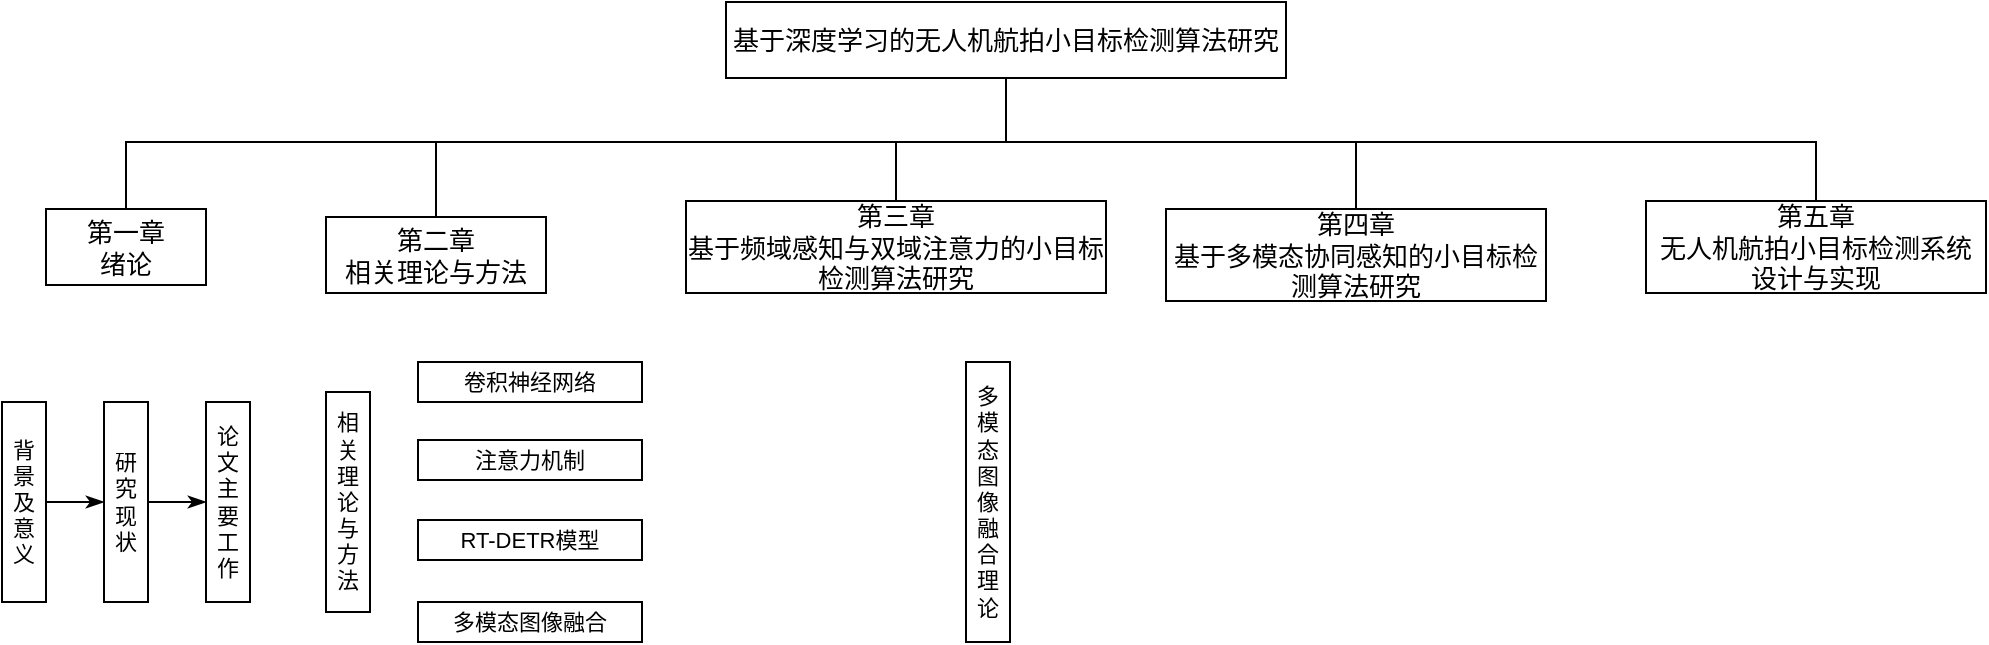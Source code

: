 <mxfile version="26.1.0">
  <diagram name="第 1 页" id="Jhno6EoJuBNA1dP3zVc-">
    <mxGraphModel dx="687" dy="347" grid="1" gridSize="10" guides="1" tooltips="1" connect="1" arrows="1" fold="1" page="1" pageScale="1" pageWidth="827" pageHeight="1169" math="0" shadow="0">
      <root>
        <mxCell id="0" />
        <mxCell id="1" parent="0" />
        <mxCell id="KadRHXHtFz8DXNSLYVAC-7" style="edgeStyle=orthogonalEdgeStyle;rounded=0;orthogonalLoop=1;jettySize=auto;html=1;entryX=0.5;entryY=0;entryDx=0;entryDy=0;endArrow=none;startFill=0;fontFamily=宋体;fontSize=13;" edge="1" parent="1" source="KadRHXHtFz8DXNSLYVAC-1" target="KadRHXHtFz8DXNSLYVAC-2">
          <mxGeometry relative="1" as="geometry">
            <Array as="points">
              <mxPoint x="720" y="390" />
              <mxPoint x="280" y="390" />
            </Array>
          </mxGeometry>
        </mxCell>
        <mxCell id="KadRHXHtFz8DXNSLYVAC-9" style="edgeStyle=orthogonalEdgeStyle;shape=connector;rounded=0;orthogonalLoop=1;jettySize=auto;html=1;entryX=0.5;entryY=0;entryDx=0;entryDy=0;strokeColor=default;align=center;verticalAlign=middle;fontFamily=宋体;fontSize=13;fontColor=default;labelBackgroundColor=default;startFill=0;endArrow=none;" edge="1" parent="1" source="KadRHXHtFz8DXNSLYVAC-1" target="KadRHXHtFz8DXNSLYVAC-3">
          <mxGeometry relative="1" as="geometry">
            <Array as="points">
              <mxPoint x="720" y="390" />
              <mxPoint x="435" y="390" />
            </Array>
          </mxGeometry>
        </mxCell>
        <mxCell id="KadRHXHtFz8DXNSLYVAC-10" style="edgeStyle=orthogonalEdgeStyle;shape=connector;rounded=0;orthogonalLoop=1;jettySize=auto;html=1;entryX=0.5;entryY=0;entryDx=0;entryDy=0;strokeColor=default;align=center;verticalAlign=middle;fontFamily=宋体;fontSize=13;fontColor=default;labelBackgroundColor=default;startFill=0;endArrow=none;" edge="1" parent="1" source="KadRHXHtFz8DXNSLYVAC-1" target="KadRHXHtFz8DXNSLYVAC-4">
          <mxGeometry relative="1" as="geometry">
            <Array as="points">
              <mxPoint x="720" y="390" />
              <mxPoint x="665" y="390" />
            </Array>
          </mxGeometry>
        </mxCell>
        <mxCell id="KadRHXHtFz8DXNSLYVAC-11" style="edgeStyle=orthogonalEdgeStyle;shape=connector;rounded=0;orthogonalLoop=1;jettySize=auto;html=1;entryX=0.5;entryY=0;entryDx=0;entryDy=0;strokeColor=default;align=center;verticalAlign=middle;fontFamily=宋体;fontSize=13;fontColor=default;labelBackgroundColor=default;startFill=0;endArrow=none;" edge="1" parent="1" source="KadRHXHtFz8DXNSLYVAC-1" target="KadRHXHtFz8DXNSLYVAC-5">
          <mxGeometry relative="1" as="geometry">
            <Array as="points">
              <mxPoint x="720" y="390" />
              <mxPoint x="895" y="390" />
            </Array>
          </mxGeometry>
        </mxCell>
        <mxCell id="KadRHXHtFz8DXNSLYVAC-12" style="edgeStyle=orthogonalEdgeStyle;shape=connector;rounded=0;orthogonalLoop=1;jettySize=auto;html=1;entryX=0.5;entryY=0;entryDx=0;entryDy=0;strokeColor=default;align=center;verticalAlign=middle;fontFamily=宋体;fontSize=13;fontColor=default;labelBackgroundColor=default;startFill=0;endArrow=none;" edge="1" parent="1" source="KadRHXHtFz8DXNSLYVAC-1" target="KadRHXHtFz8DXNSLYVAC-6">
          <mxGeometry relative="1" as="geometry">
            <Array as="points">
              <mxPoint x="720" y="390" />
              <mxPoint x="1125" y="390" />
            </Array>
          </mxGeometry>
        </mxCell>
        <mxCell id="KadRHXHtFz8DXNSLYVAC-1" value="基于深度学习的无人机航拍小目标检测算法研究" style="rounded=0;whiteSpace=wrap;html=1;fontFamily=宋体;fontSize=13;" vertex="1" parent="1">
          <mxGeometry x="580" y="320" width="280" height="38" as="geometry" />
        </mxCell>
        <mxCell id="KadRHXHtFz8DXNSLYVAC-2" value="第一章&lt;div&gt;绪论&lt;/div&gt;" style="rounded=0;whiteSpace=wrap;html=1;fontFamily=宋体;fontSize=13;" vertex="1" parent="1">
          <mxGeometry x="240" y="423.5" width="80" height="38" as="geometry" />
        </mxCell>
        <mxCell id="KadRHXHtFz8DXNSLYVAC-3" value="第二章&lt;div&gt;相关理论与方法&lt;/div&gt;" style="rounded=0;whiteSpace=wrap;html=1;fontFamily=宋体;fontSize=13;" vertex="1" parent="1">
          <mxGeometry x="380" y="427.5" width="110" height="38" as="geometry" />
        </mxCell>
        <mxCell id="KadRHXHtFz8DXNSLYVAC-4" value="第三章&lt;div&gt;&lt;span&gt;基于频域感知与双域注意力的小目标检测算法研究&lt;/span&gt;&lt;/div&gt;" style="rounded=0;whiteSpace=wrap;html=1;fontFamily=宋体;fontSize=13;" vertex="1" parent="1">
          <mxGeometry x="560" y="419.5" width="210" height="46" as="geometry" />
        </mxCell>
        <mxCell id="KadRHXHtFz8DXNSLYVAC-5" value="第四章&lt;div&gt;&lt;span&gt;基于多模态协同感知的小目标检测算法研究&lt;/span&gt;&lt;/div&gt;" style="rounded=0;whiteSpace=wrap;html=1;fontFamily=宋体;fontSize=13;" vertex="1" parent="1">
          <mxGeometry x="800" y="423.5" width="190" height="46" as="geometry" />
        </mxCell>
        <mxCell id="KadRHXHtFz8DXNSLYVAC-6" value="第五章&lt;div&gt;&lt;span&gt;无人机航拍小目标检测系统设计与实现&lt;/span&gt;&lt;/div&gt;" style="rounded=0;whiteSpace=wrap;html=1;fontFamily=宋体;fontSize=13;" vertex="1" parent="1">
          <mxGeometry x="1040" y="419.5" width="170" height="46" as="geometry" />
        </mxCell>
        <mxCell id="KadRHXHtFz8DXNSLYVAC-18" value="相关理论与方法" style="rounded=0;whiteSpace=wrap;html=1;fontFamily=Helvetica;fontSize=11;fontColor=default;labelBackgroundColor=default;horizontal=1;verticalAlign=middle;" vertex="1" parent="1">
          <mxGeometry x="380" y="515" width="22" height="110" as="geometry" />
        </mxCell>
        <mxCell id="KadRHXHtFz8DXNSLYVAC-19" value="多模态图像融合理论" style="rounded=0;whiteSpace=wrap;html=1;fontFamily=Helvetica;fontSize=11;fontColor=default;labelBackgroundColor=default;horizontal=1;verticalAlign=middle;" vertex="1" parent="1">
          <mxGeometry x="700" y="500" width="22" height="140" as="geometry" />
        </mxCell>
        <mxCell id="KadRHXHtFz8DXNSLYVAC-21" value="卷积神经网络" style="rounded=0;whiteSpace=wrap;html=1;fontFamily=Helvetica;fontSize=11;fontColor=default;labelBackgroundColor=default;" vertex="1" parent="1">
          <mxGeometry x="426" y="500" width="112" height="20" as="geometry" />
        </mxCell>
        <mxCell id="KadRHXHtFz8DXNSLYVAC-22" value="注意力机制" style="rounded=0;whiteSpace=wrap;html=1;fontFamily=Helvetica;fontSize=11;fontColor=default;labelBackgroundColor=default;" vertex="1" parent="1">
          <mxGeometry x="426" y="539" width="112" height="20" as="geometry" />
        </mxCell>
        <mxCell id="KadRHXHtFz8DXNSLYVAC-23" value="RT-DETR模型" style="rounded=0;whiteSpace=wrap;html=1;fontFamily=Helvetica;fontSize=11;fontColor=default;labelBackgroundColor=default;" vertex="1" parent="1">
          <mxGeometry x="426" y="579" width="112" height="20" as="geometry" />
        </mxCell>
        <mxCell id="KadRHXHtFz8DXNSLYVAC-24" value="多模态图像融合" style="rounded=0;whiteSpace=wrap;html=1;fontFamily=Helvetica;fontSize=11;fontColor=default;labelBackgroundColor=default;" vertex="1" parent="1">
          <mxGeometry x="426" y="620" width="112" height="20" as="geometry" />
        </mxCell>
        <mxCell id="KadRHXHtFz8DXNSLYVAC-25" style="edgeStyle=orthogonalEdgeStyle;shape=connector;rounded=0;orthogonalLoop=1;jettySize=auto;html=1;exitX=0.5;exitY=1;exitDx=0;exitDy=0;strokeColor=default;align=center;verticalAlign=middle;fontFamily=Helvetica;fontSize=11;fontColor=default;labelBackgroundColor=default;startFill=0;endArrow=none;" edge="1" parent="1" source="KadRHXHtFz8DXNSLYVAC-21" target="KadRHXHtFz8DXNSLYVAC-21">
          <mxGeometry relative="1" as="geometry" />
        </mxCell>
        <mxCell id="KadRHXHtFz8DXNSLYVAC-28" style="edgeStyle=orthogonalEdgeStyle;shape=connector;rounded=0;orthogonalLoop=1;jettySize=auto;html=1;entryX=0;entryY=0.5;entryDx=0;entryDy=0;strokeColor=default;align=center;verticalAlign=middle;fontFamily=Helvetica;fontSize=11;fontColor=default;labelBackgroundColor=default;startFill=0;endArrow=classicThin;endFill=1;" edge="1" parent="1" source="KadRHXHtFz8DXNSLYVAC-14" target="KadRHXHtFz8DXNSLYVAC-15">
          <mxGeometry relative="1" as="geometry" />
        </mxCell>
        <mxCell id="KadRHXHtFz8DXNSLYVAC-14" value="背景及意义" style="rounded=0;whiteSpace=wrap;html=1;fontFamily=Helvetica;fontSize=11;fontColor=default;labelBackgroundColor=default;horizontal=1;verticalAlign=middle;" vertex="1" parent="1">
          <mxGeometry x="218" y="520" width="22" height="100" as="geometry" />
        </mxCell>
        <mxCell id="KadRHXHtFz8DXNSLYVAC-29" style="edgeStyle=orthogonalEdgeStyle;shape=connector;rounded=0;orthogonalLoop=1;jettySize=auto;html=1;entryX=0;entryY=0.5;entryDx=0;entryDy=0;strokeColor=default;align=center;verticalAlign=middle;fontFamily=Helvetica;fontSize=11;fontColor=default;labelBackgroundColor=default;startFill=0;endArrow=classicThin;endFill=1;" edge="1" parent="1" source="KadRHXHtFz8DXNSLYVAC-15" target="KadRHXHtFz8DXNSLYVAC-16">
          <mxGeometry relative="1" as="geometry" />
        </mxCell>
        <mxCell id="KadRHXHtFz8DXNSLYVAC-15" value="研究现状" style="rounded=0;whiteSpace=wrap;html=1;fontFamily=Helvetica;fontSize=11;fontColor=default;labelBackgroundColor=default;horizontal=1;verticalAlign=middle;" vertex="1" parent="1">
          <mxGeometry x="269" y="520" width="22" height="100" as="geometry" />
        </mxCell>
        <mxCell id="KadRHXHtFz8DXNSLYVAC-16" value="论文主要工作" style="rounded=0;whiteSpace=wrap;html=1;fontFamily=Helvetica;fontSize=11;fontColor=default;labelBackgroundColor=default;horizontal=1;verticalAlign=middle;" vertex="1" parent="1">
          <mxGeometry x="320" y="520" width="22" height="100" as="geometry" />
        </mxCell>
      </root>
    </mxGraphModel>
  </diagram>
</mxfile>
